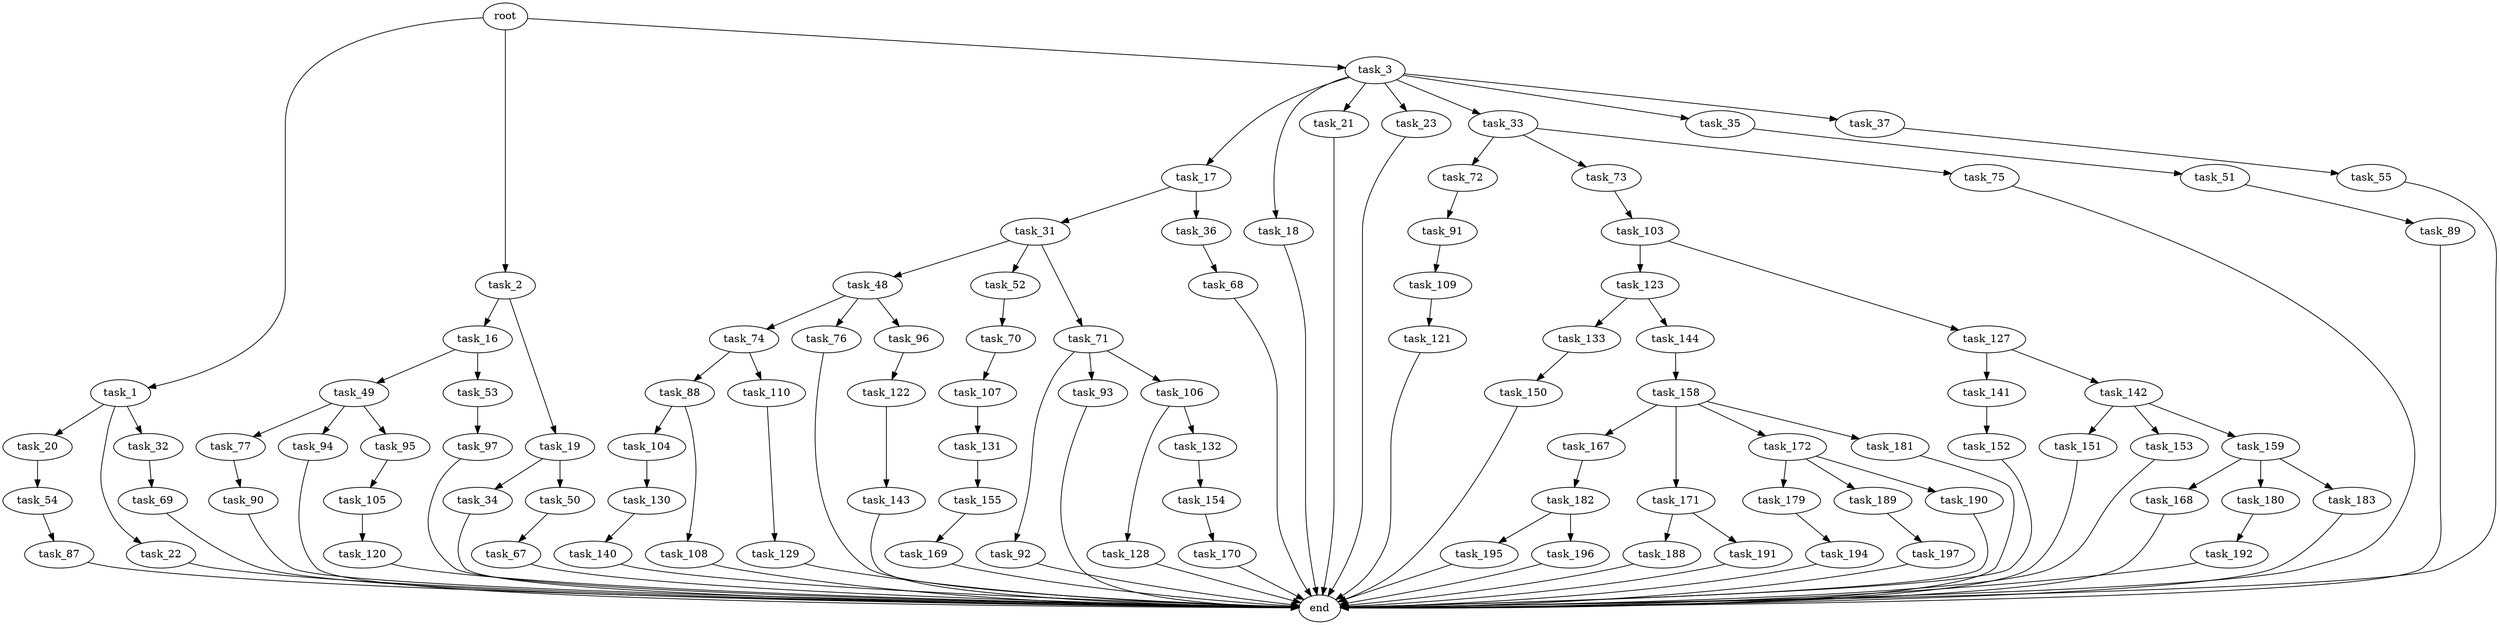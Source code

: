 digraph G {
  root [size="0.000000"];
  task_1 [size="2723701745.000000"];
  task_2 [size="28991029248.000000"];
  task_3 [size="549755813888.000000"];
  task_20 [size="549755813888.000000"];
  task_22 [size="24116562306.000000"];
  task_32 [size="1051967156540.000000"];
  task_16 [size="68719476736.000000"];
  task_19 [size="80414289931.000000"];
  task_17 [size="134217728000.000000"];
  task_18 [size="134217728000.000000"];
  task_21 [size="153129115464.000000"];
  task_23 [size="432506358396.000000"];
  task_33 [size="68719476736.000000"];
  task_35 [size="30262382638.000000"];
  task_37 [size="62671024502.000000"];
  task_49 [size="368293445632.000000"];
  task_53 [size="142323620486.000000"];
  task_31 [size="851226782.000000"];
  task_36 [size="28319689551.000000"];
  end [size="0.000000"];
  task_34 [size="282289646481.000000"];
  task_50 [size="44732050380.000000"];
  task_54 [size="534913743039.000000"];
  task_48 [size="18835090502.000000"];
  task_52 [size="28991029248.000000"];
  task_71 [size="28991029248.000000"];
  task_69 [size="17032785378.000000"];
  task_72 [size="1304187137684.000000"];
  task_73 [size="8126243577.000000"];
  task_75 [size="234097394674.000000"];
  task_51 [size="231928233984.000000"];
  task_68 [size="159220153368.000000"];
  task_55 [size="68719476736.000000"];
  task_74 [size="134217728000.000000"];
  task_76 [size="159692944344.000000"];
  task_96 [size="782757789696.000000"];
  task_77 [size="861468590.000000"];
  task_94 [size="429883819763.000000"];
  task_95 [size="28101366528.000000"];
  task_67 [size="368293445632.000000"];
  task_89 [size="782757789696.000000"];
  task_70 [size="12834824604.000000"];
  task_97 [size="30371942549.000000"];
  task_87 [size="6404480675.000000"];
  task_107 [size="134217728000.000000"];
  task_92 [size="1073741824000.000000"];
  task_93 [size="8361854047.000000"];
  task_106 [size="1008404592.000000"];
  task_91 [size="68719476736.000000"];
  task_103 [size="30490173466.000000"];
  task_88 [size="26172226024.000000"];
  task_110 [size="233525300112.000000"];
  task_90 [size="18281497098.000000"];
  task_104 [size="74789970048.000000"];
  task_108 [size="109500159336.000000"];
  task_109 [size="613183897143.000000"];
  task_105 [size="33309607238.000000"];
  task_122 [size="1386574985787.000000"];
  task_123 [size="231928233984.000000"];
  task_127 [size="251713896055.000000"];
  task_130 [size="6410598470.000000"];
  task_120 [size="549755813888.000000"];
  task_128 [size="10231337814.000000"];
  task_132 [size="26490318264.000000"];
  task_131 [size="231928233984.000000"];
  task_121 [size="212151170113.000000"];
  task_129 [size="278665792600.000000"];
  task_143 [size="8710454846.000000"];
  task_133 [size="1551618385.000000"];
  task_144 [size="280608387750.000000"];
  task_141 [size="1302901361969.000000"];
  task_142 [size="2626043722.000000"];
  task_140 [size="484883581832.000000"];
  task_155 [size="363136538408.000000"];
  task_154 [size="549755813888.000000"];
  task_150 [size="1327926461184.000000"];
  task_152 [size="134217728000.000000"];
  task_151 [size="782757789696.000000"];
  task_153 [size="18044332955.000000"];
  task_159 [size="502040635959.000000"];
  task_158 [size="134217728000.000000"];
  task_170 [size="231928233984.000000"];
  task_169 [size="16781401216.000000"];
  task_167 [size="8438653591.000000"];
  task_171 [size="782757789696.000000"];
  task_172 [size="2853228816.000000"];
  task_181 [size="28991029248.000000"];
  task_168 [size="134217728000.000000"];
  task_180 [size="35148154586.000000"];
  task_183 [size="782757789696.000000"];
  task_182 [size="9153618922.000000"];
  task_188 [size="864635190007.000000"];
  task_191 [size="549755813888.000000"];
  task_179 [size="4809775219.000000"];
  task_189 [size="108389640448.000000"];
  task_190 [size="10131478912.000000"];
  task_194 [size="15541445594.000000"];
  task_192 [size="18258950606.000000"];
  task_195 [size="49466647651.000000"];
  task_196 [size="1073741824000.000000"];
  task_197 [size="8924913519.000000"];

  root -> task_1 [size="1.000000"];
  root -> task_2 [size="1.000000"];
  root -> task_3 [size="1.000000"];
  task_1 -> task_20 [size="301989888.000000"];
  task_1 -> task_22 [size="301989888.000000"];
  task_1 -> task_32 [size="301989888.000000"];
  task_2 -> task_16 [size="75497472.000000"];
  task_2 -> task_19 [size="75497472.000000"];
  task_3 -> task_17 [size="536870912.000000"];
  task_3 -> task_18 [size="536870912.000000"];
  task_3 -> task_21 [size="536870912.000000"];
  task_3 -> task_23 [size="536870912.000000"];
  task_3 -> task_33 [size="536870912.000000"];
  task_3 -> task_35 [size="536870912.000000"];
  task_3 -> task_37 [size="536870912.000000"];
  task_20 -> task_54 [size="536870912.000000"];
  task_22 -> end [size="1.000000"];
  task_32 -> task_69 [size="679477248.000000"];
  task_16 -> task_49 [size="134217728.000000"];
  task_16 -> task_53 [size="134217728.000000"];
  task_19 -> task_34 [size="301989888.000000"];
  task_19 -> task_50 [size="301989888.000000"];
  task_17 -> task_31 [size="209715200.000000"];
  task_17 -> task_36 [size="209715200.000000"];
  task_18 -> end [size="1.000000"];
  task_21 -> end [size="1.000000"];
  task_23 -> end [size="1.000000"];
  task_33 -> task_72 [size="134217728.000000"];
  task_33 -> task_73 [size="134217728.000000"];
  task_33 -> task_75 [size="134217728.000000"];
  task_35 -> task_51 [size="838860800.000000"];
  task_37 -> task_55 [size="301989888.000000"];
  task_49 -> task_77 [size="411041792.000000"];
  task_49 -> task_94 [size="411041792.000000"];
  task_49 -> task_95 [size="411041792.000000"];
  task_53 -> task_97 [size="209715200.000000"];
  task_31 -> task_48 [size="33554432.000000"];
  task_31 -> task_52 [size="33554432.000000"];
  task_31 -> task_71 [size="33554432.000000"];
  task_36 -> task_68 [size="75497472.000000"];
  task_34 -> end [size="1.000000"];
  task_50 -> task_67 [size="134217728.000000"];
  task_54 -> task_87 [size="411041792.000000"];
  task_48 -> task_74 [size="536870912.000000"];
  task_48 -> task_76 [size="536870912.000000"];
  task_48 -> task_96 [size="536870912.000000"];
  task_52 -> task_70 [size="75497472.000000"];
  task_71 -> task_92 [size="75497472.000000"];
  task_71 -> task_93 [size="75497472.000000"];
  task_71 -> task_106 [size="75497472.000000"];
  task_69 -> end [size="1.000000"];
  task_72 -> task_91 [size="838860800.000000"];
  task_73 -> task_103 [size="301989888.000000"];
  task_75 -> end [size="1.000000"];
  task_51 -> task_89 [size="301989888.000000"];
  task_68 -> end [size="1.000000"];
  task_55 -> end [size="1.000000"];
  task_74 -> task_88 [size="209715200.000000"];
  task_74 -> task_110 [size="209715200.000000"];
  task_76 -> end [size="1.000000"];
  task_96 -> task_122 [size="679477248.000000"];
  task_77 -> task_90 [size="75497472.000000"];
  task_94 -> end [size="1.000000"];
  task_95 -> task_105 [size="536870912.000000"];
  task_67 -> end [size="1.000000"];
  task_89 -> end [size="1.000000"];
  task_70 -> task_107 [size="301989888.000000"];
  task_97 -> end [size="1.000000"];
  task_87 -> end [size="1.000000"];
  task_107 -> task_131 [size="209715200.000000"];
  task_92 -> end [size="1.000000"];
  task_93 -> end [size="1.000000"];
  task_106 -> task_128 [size="33554432.000000"];
  task_106 -> task_132 [size="33554432.000000"];
  task_91 -> task_109 [size="134217728.000000"];
  task_103 -> task_123 [size="838860800.000000"];
  task_103 -> task_127 [size="838860800.000000"];
  task_88 -> task_104 [size="679477248.000000"];
  task_88 -> task_108 [size="679477248.000000"];
  task_110 -> task_129 [size="536870912.000000"];
  task_90 -> end [size="1.000000"];
  task_104 -> task_130 [size="134217728.000000"];
  task_108 -> end [size="1.000000"];
  task_109 -> task_121 [size="838860800.000000"];
  task_105 -> task_120 [size="838860800.000000"];
  task_122 -> task_143 [size="838860800.000000"];
  task_123 -> task_133 [size="301989888.000000"];
  task_123 -> task_144 [size="301989888.000000"];
  task_127 -> task_141 [size="838860800.000000"];
  task_127 -> task_142 [size="838860800.000000"];
  task_130 -> task_140 [size="209715200.000000"];
  task_120 -> end [size="1.000000"];
  task_128 -> end [size="1.000000"];
  task_132 -> task_154 [size="536870912.000000"];
  task_131 -> task_155 [size="301989888.000000"];
  task_121 -> end [size="1.000000"];
  task_129 -> end [size="1.000000"];
  task_143 -> end [size="1.000000"];
  task_133 -> task_150 [size="33554432.000000"];
  task_144 -> task_158 [size="679477248.000000"];
  task_141 -> task_152 [size="838860800.000000"];
  task_142 -> task_151 [size="134217728.000000"];
  task_142 -> task_153 [size="134217728.000000"];
  task_142 -> task_159 [size="134217728.000000"];
  task_140 -> end [size="1.000000"];
  task_155 -> task_169 [size="411041792.000000"];
  task_154 -> task_170 [size="536870912.000000"];
  task_150 -> end [size="1.000000"];
  task_152 -> end [size="1.000000"];
  task_151 -> end [size="1.000000"];
  task_153 -> end [size="1.000000"];
  task_159 -> task_168 [size="411041792.000000"];
  task_159 -> task_180 [size="411041792.000000"];
  task_159 -> task_183 [size="411041792.000000"];
  task_158 -> task_167 [size="209715200.000000"];
  task_158 -> task_171 [size="209715200.000000"];
  task_158 -> task_172 [size="209715200.000000"];
  task_158 -> task_181 [size="209715200.000000"];
  task_170 -> end [size="1.000000"];
  task_169 -> end [size="1.000000"];
  task_167 -> task_182 [size="209715200.000000"];
  task_171 -> task_188 [size="679477248.000000"];
  task_171 -> task_191 [size="679477248.000000"];
  task_172 -> task_179 [size="301989888.000000"];
  task_172 -> task_189 [size="301989888.000000"];
  task_172 -> task_190 [size="301989888.000000"];
  task_181 -> end [size="1.000000"];
  task_168 -> end [size="1.000000"];
  task_180 -> task_192 [size="33554432.000000"];
  task_183 -> end [size="1.000000"];
  task_182 -> task_195 [size="33554432.000000"];
  task_182 -> task_196 [size="33554432.000000"];
  task_188 -> end [size="1.000000"];
  task_191 -> end [size="1.000000"];
  task_179 -> task_194 [size="209715200.000000"];
  task_189 -> task_197 [size="209715200.000000"];
  task_190 -> end [size="1.000000"];
  task_194 -> end [size="1.000000"];
  task_192 -> end [size="1.000000"];
  task_195 -> end [size="1.000000"];
  task_196 -> end [size="1.000000"];
  task_197 -> end [size="1.000000"];
}
